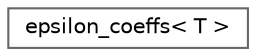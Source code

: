 digraph "Graphical Class Hierarchy"
{
 // LATEX_PDF_SIZE
  bgcolor="transparent";
  edge [fontname=Helvetica,fontsize=10,labelfontname=Helvetica,labelfontsize=10];
  node [fontname=Helvetica,fontsize=10,shape=box,height=0.2,width=0.4];
  rankdir="LR";
  Node0 [id="Node000000",label="epsilon_coeffs\< T \>",height=0.2,width=0.4,color="grey40", fillcolor="white", style="filled",URL="$structepsilon__coeffs.html",tooltip=" "];
}
